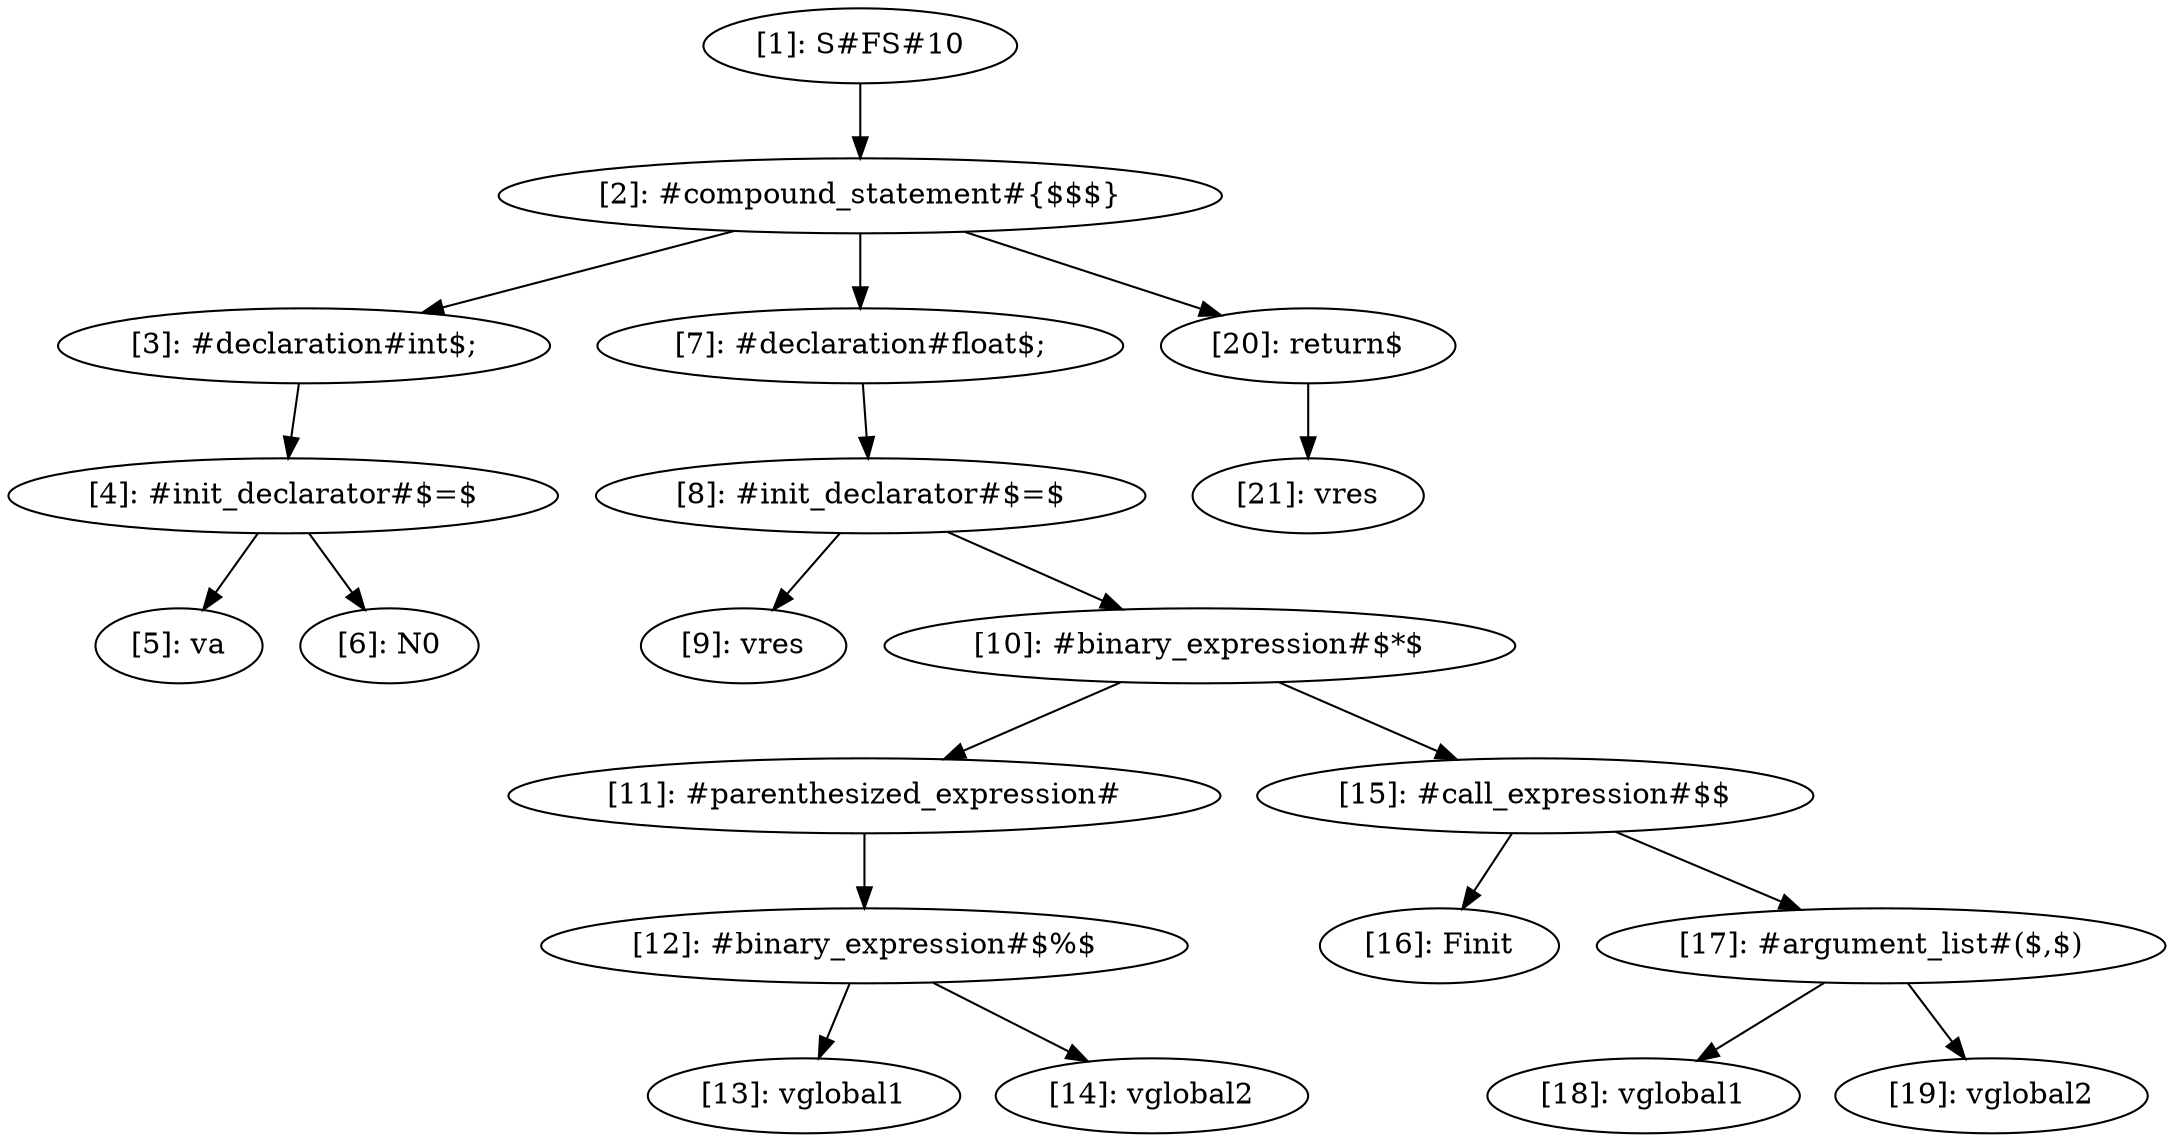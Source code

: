 digraph CASS {
  node [shape=ellipse];
  n1 [label="[1]: S#FS#10"];
  n2 [label="[2]: #compound_statement#{$$$}"];
  n3 [label="[3]: #declaration#int$;"];
  n4 [label="[4]: #init_declarator#$=$"];
  n5 [label="[5]: va"];
  n6 [label="[6]: N0"];
  n7 [label="[7]: #declaration#float$;"];
  n8 [label="[8]: #init_declarator#$=$"];
  n9 [label="[9]: vres"];
  n10 [label="[10]: #binary_expression#$*$"];
  n11 [label="[11]: #parenthesized_expression#"];
  n12 [label="[12]: #binary_expression#$%$"];
  n13 [label="[13]: vglobal1"];
  n14 [label="[14]: vglobal2"];
  n15 [label="[15]: #call_expression#$$"];
  n16 [label="[16]: Finit"];
  n17 [label="[17]: #argument_list#($,$)"];
  n18 [label="[18]: vglobal1"];
  n19 [label="[19]: vglobal2"];
  n20 [label="[20]: return$"];
  n21 [label="[21]: vres"];
  n1 -> n2;
  n2 -> n3;
  n3 -> n4;
  n4 -> n5;
  n4 -> n6;
  n2 -> n7;
  n7 -> n8;
  n8 -> n9;
  n8 -> n10;
  n10 -> n11;
  n11 -> n12;
  n12 -> n13;
  n12 -> n14;
  n10 -> n15;
  n15 -> n16;
  n15 -> n17;
  n17 -> n18;
  n17 -> n19;
  n2 -> n20;
  n20 -> n21;
}